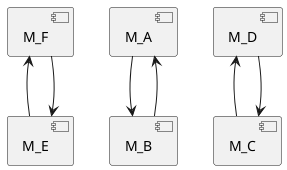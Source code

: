 @startuml
[M_A] -> [M_B]
[M_B] --> [M_A]

[M_D] <- [M_C]
[M_C] <-- [M_D]

[M_E] -up-> [M_F]
[M_E] <-down- [M_F]
@enduml

